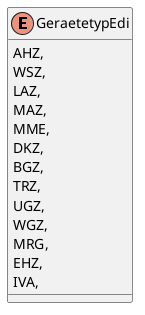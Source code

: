 @startuml
enum GeraetetypEdi {
    AHZ,
    WSZ,
    LAZ,
    MAZ,
    MME,
    DKZ,
    BGZ,
    TRZ,
    UGZ,
    WGZ,
    MRG,
    EHZ,
    IVA,
}
@enduml

